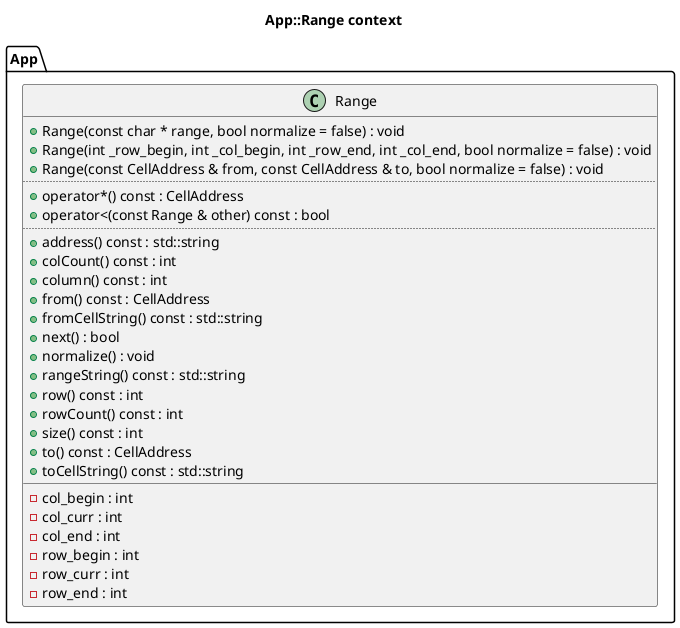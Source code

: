 @startuml
title App::Range context
package [App] as C_0018282610363821501524 {
class "Range" as C_0016182441802827577952
class C_0016182441802827577952 [[https://github.com/FreeCAD/FreeCAD/blob/2fcc5317fe3aee96ca73475986a577719fc78e20/src/App/Range.h#L118{Range}]] {
+Range(const char * range, bool normalize = false) : void [[[https://github.com/FreeCAD/FreeCAD/blob/2fcc5317fe3aee96ca73475986a577719fc78e20/src/App/Range.h#L120{Range}]]]
+Range(int _row_begin, int _col_begin, int _row_end, int _col_end, bool normalize = false) : void [[[https://github.com/FreeCAD/FreeCAD/blob/2fcc5317fe3aee96ca73475986a577719fc78e20/src/App/Range.h#L122{Range}]]]
+Range(const CellAddress & from, const CellAddress & to, bool normalize = false) : void [[[https://github.com/FreeCAD/FreeCAD/blob/2fcc5317fe3aee96ca73475986a577719fc78e20/src/App/Range.h#L124{Range}]]]
..
+operator*() const : CellAddress [[[https://github.com/FreeCAD/FreeCAD/blob/2fcc5317fe3aee96ca73475986a577719fc78e20/src/App/Range.h#L163{operator*}]]]
+operator<(const Range & other) const : bool [[[https://github.com/FreeCAD/FreeCAD/blob/2fcc5317fe3aee96ca73475986a577719fc78e20/src/App/Range.h#L165{operator<}]]]
..
+address() const : std::string [[[https://github.com/FreeCAD/FreeCAD/blob/2fcc5317fe3aee96ca73475986a577719fc78e20/src/App/Range.h#L156{address}]]]
+colCount() const : int [[[https://github.com/FreeCAD/FreeCAD/blob/2fcc5317fe3aee96ca73475986a577719fc78e20/src/App/Range.h#L141{colCount}]]]
+column() const : int [[[https://github.com/FreeCAD/FreeCAD/blob/2fcc5317fe3aee96ca73475986a577719fc78e20/src/App/Range.h#L135{column}]]]
+from() const : CellAddress [[[https://github.com/FreeCAD/FreeCAD/blob/2fcc5317fe3aee96ca73475986a577719fc78e20/src/App/Range.h#L144{from}]]]
+fromCellString() const : std::string [[[https://github.com/FreeCAD/FreeCAD/blob/2fcc5317fe3aee96ca73475986a577719fc78e20/src/App/Range.h#L150{fromCellString}]]]
+next() : bool [[[https://github.com/FreeCAD/FreeCAD/blob/2fcc5317fe3aee96ca73475986a577719fc78e20/src/App/Range.h#L126{next}]]]
+normalize() : void [[[https://github.com/FreeCAD/FreeCAD/blob/2fcc5317fe3aee96ca73475986a577719fc78e20/src/App/Range.h#L129{normalize}]]]
+rangeString() const : std::string [[[https://github.com/FreeCAD/FreeCAD/blob/2fcc5317fe3aee96ca73475986a577719fc78e20/src/App/Range.h#L159{rangeString}]]]
+row() const : int [[[https://github.com/FreeCAD/FreeCAD/blob/2fcc5317fe3aee96ca73475986a577719fc78e20/src/App/Range.h#L132{row}]]]
+rowCount() const : int [[[https://github.com/FreeCAD/FreeCAD/blob/2fcc5317fe3aee96ca73475986a577719fc78e20/src/App/Range.h#L138{rowCount}]]]
+size() const : int [[[https://github.com/FreeCAD/FreeCAD/blob/2fcc5317fe3aee96ca73475986a577719fc78e20/src/App/Range.h#L174{size}]]]
+to() const : CellAddress [[[https://github.com/FreeCAD/FreeCAD/blob/2fcc5317fe3aee96ca73475986a577719fc78e20/src/App/Range.h#L147{to}]]]
+toCellString() const : std::string [[[https://github.com/FreeCAD/FreeCAD/blob/2fcc5317fe3aee96ca73475986a577719fc78e20/src/App/Range.h#L153{toCellString}]]]
__
-col_begin : int [[[https://github.com/FreeCAD/FreeCAD/blob/2fcc5317fe3aee96ca73475986a577719fc78e20/src/App/Range.h#L178{col_begin}]]]
-col_curr : int [[[https://github.com/FreeCAD/FreeCAD/blob/2fcc5317fe3aee96ca73475986a577719fc78e20/src/App/Range.h#L177{col_curr}]]]
-col_end : int [[[https://github.com/FreeCAD/FreeCAD/blob/2fcc5317fe3aee96ca73475986a577719fc78e20/src/App/Range.h#L179{col_end}]]]
-row_begin : int [[[https://github.com/FreeCAD/FreeCAD/blob/2fcc5317fe3aee96ca73475986a577719fc78e20/src/App/Range.h#L178{row_begin}]]]
-row_curr : int [[[https://github.com/FreeCAD/FreeCAD/blob/2fcc5317fe3aee96ca73475986a577719fc78e20/src/App/Range.h#L177{row_curr}]]]
-row_end : int [[[https://github.com/FreeCAD/FreeCAD/blob/2fcc5317fe3aee96ca73475986a577719fc78e20/src/App/Range.h#L179{row_end}]]]
}
}

'Generated with clang-uml, version 0.6.0
'LLVM version Ubuntu clang version 19.1.1 (1ubuntu1)
@enduml
